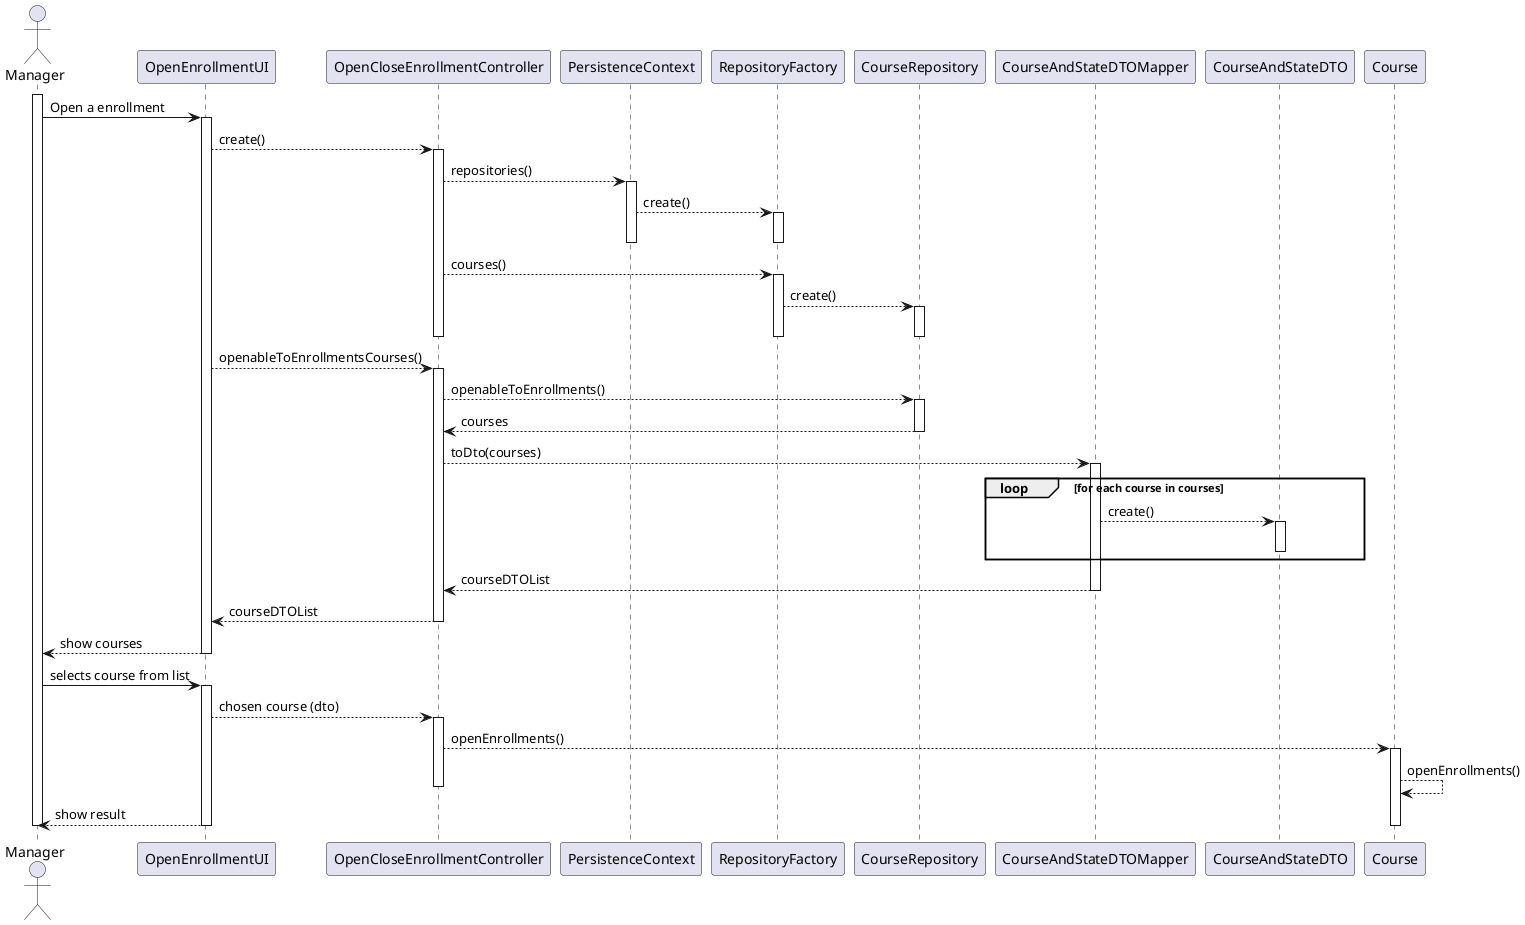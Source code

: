 @startuml

actor Manager as user
participant OpenEnrollmentUI as ui
participant OpenCloseEnrollmentController as ctrl

participant PersistenceContext as ctx
participant RepositoryFactory as rep_fac
participant CourseRepository as repo

participant CourseAndStateDTOMapper as mapper
participant CourseAndStateDTO as dto

participant Course as course

activate user
user -> ui: Open a enrollment

activate ui
    ui --> ctrl: create()
    activate ctrl
        ctrl --> ctx: repositories()
        activate ctx
            ctx --> rep_fac: create()
            activate rep_fac
            deactivate rep_fac
        deactivate ctx

        ctrl --> rep_fac: courses()
        activate rep_fac
            rep_fac --> repo: create()
            activate repo
            deactivate repo
        deactivate rep_fac
    deactivate ctrl


    ui --> ctrl: openableToEnrollmentsCourses()
    activate ctrl
        ctrl --> repo: openableToEnrollments()
            activate repo
            repo --> ctrl: courses
            deactivate repo

        ctrl --> mapper: toDto(courses)
        activate mapper
            loop for each course in courses
                mapper --> dto: create()
                activate dto
                deactivate dto
            end loop
            mapper --> ctrl: courseDTOList
        deactivate mapper

        ctrl --> ui: courseDTOList
    deactivate ctrl

    ui --> user: show courses
deactivate ui

user -> ui: selects course from list
activate ui
    ui --> ctrl: chosen course (dto)
    activate ctrl
        ctrl --> course: openEnrollments()

        activate course
            course --> course: openEnrollments()

    deactivate ctrl


    ui --> user: show result
    deactivate course
deactivate ui
deactivate user
@enduml
